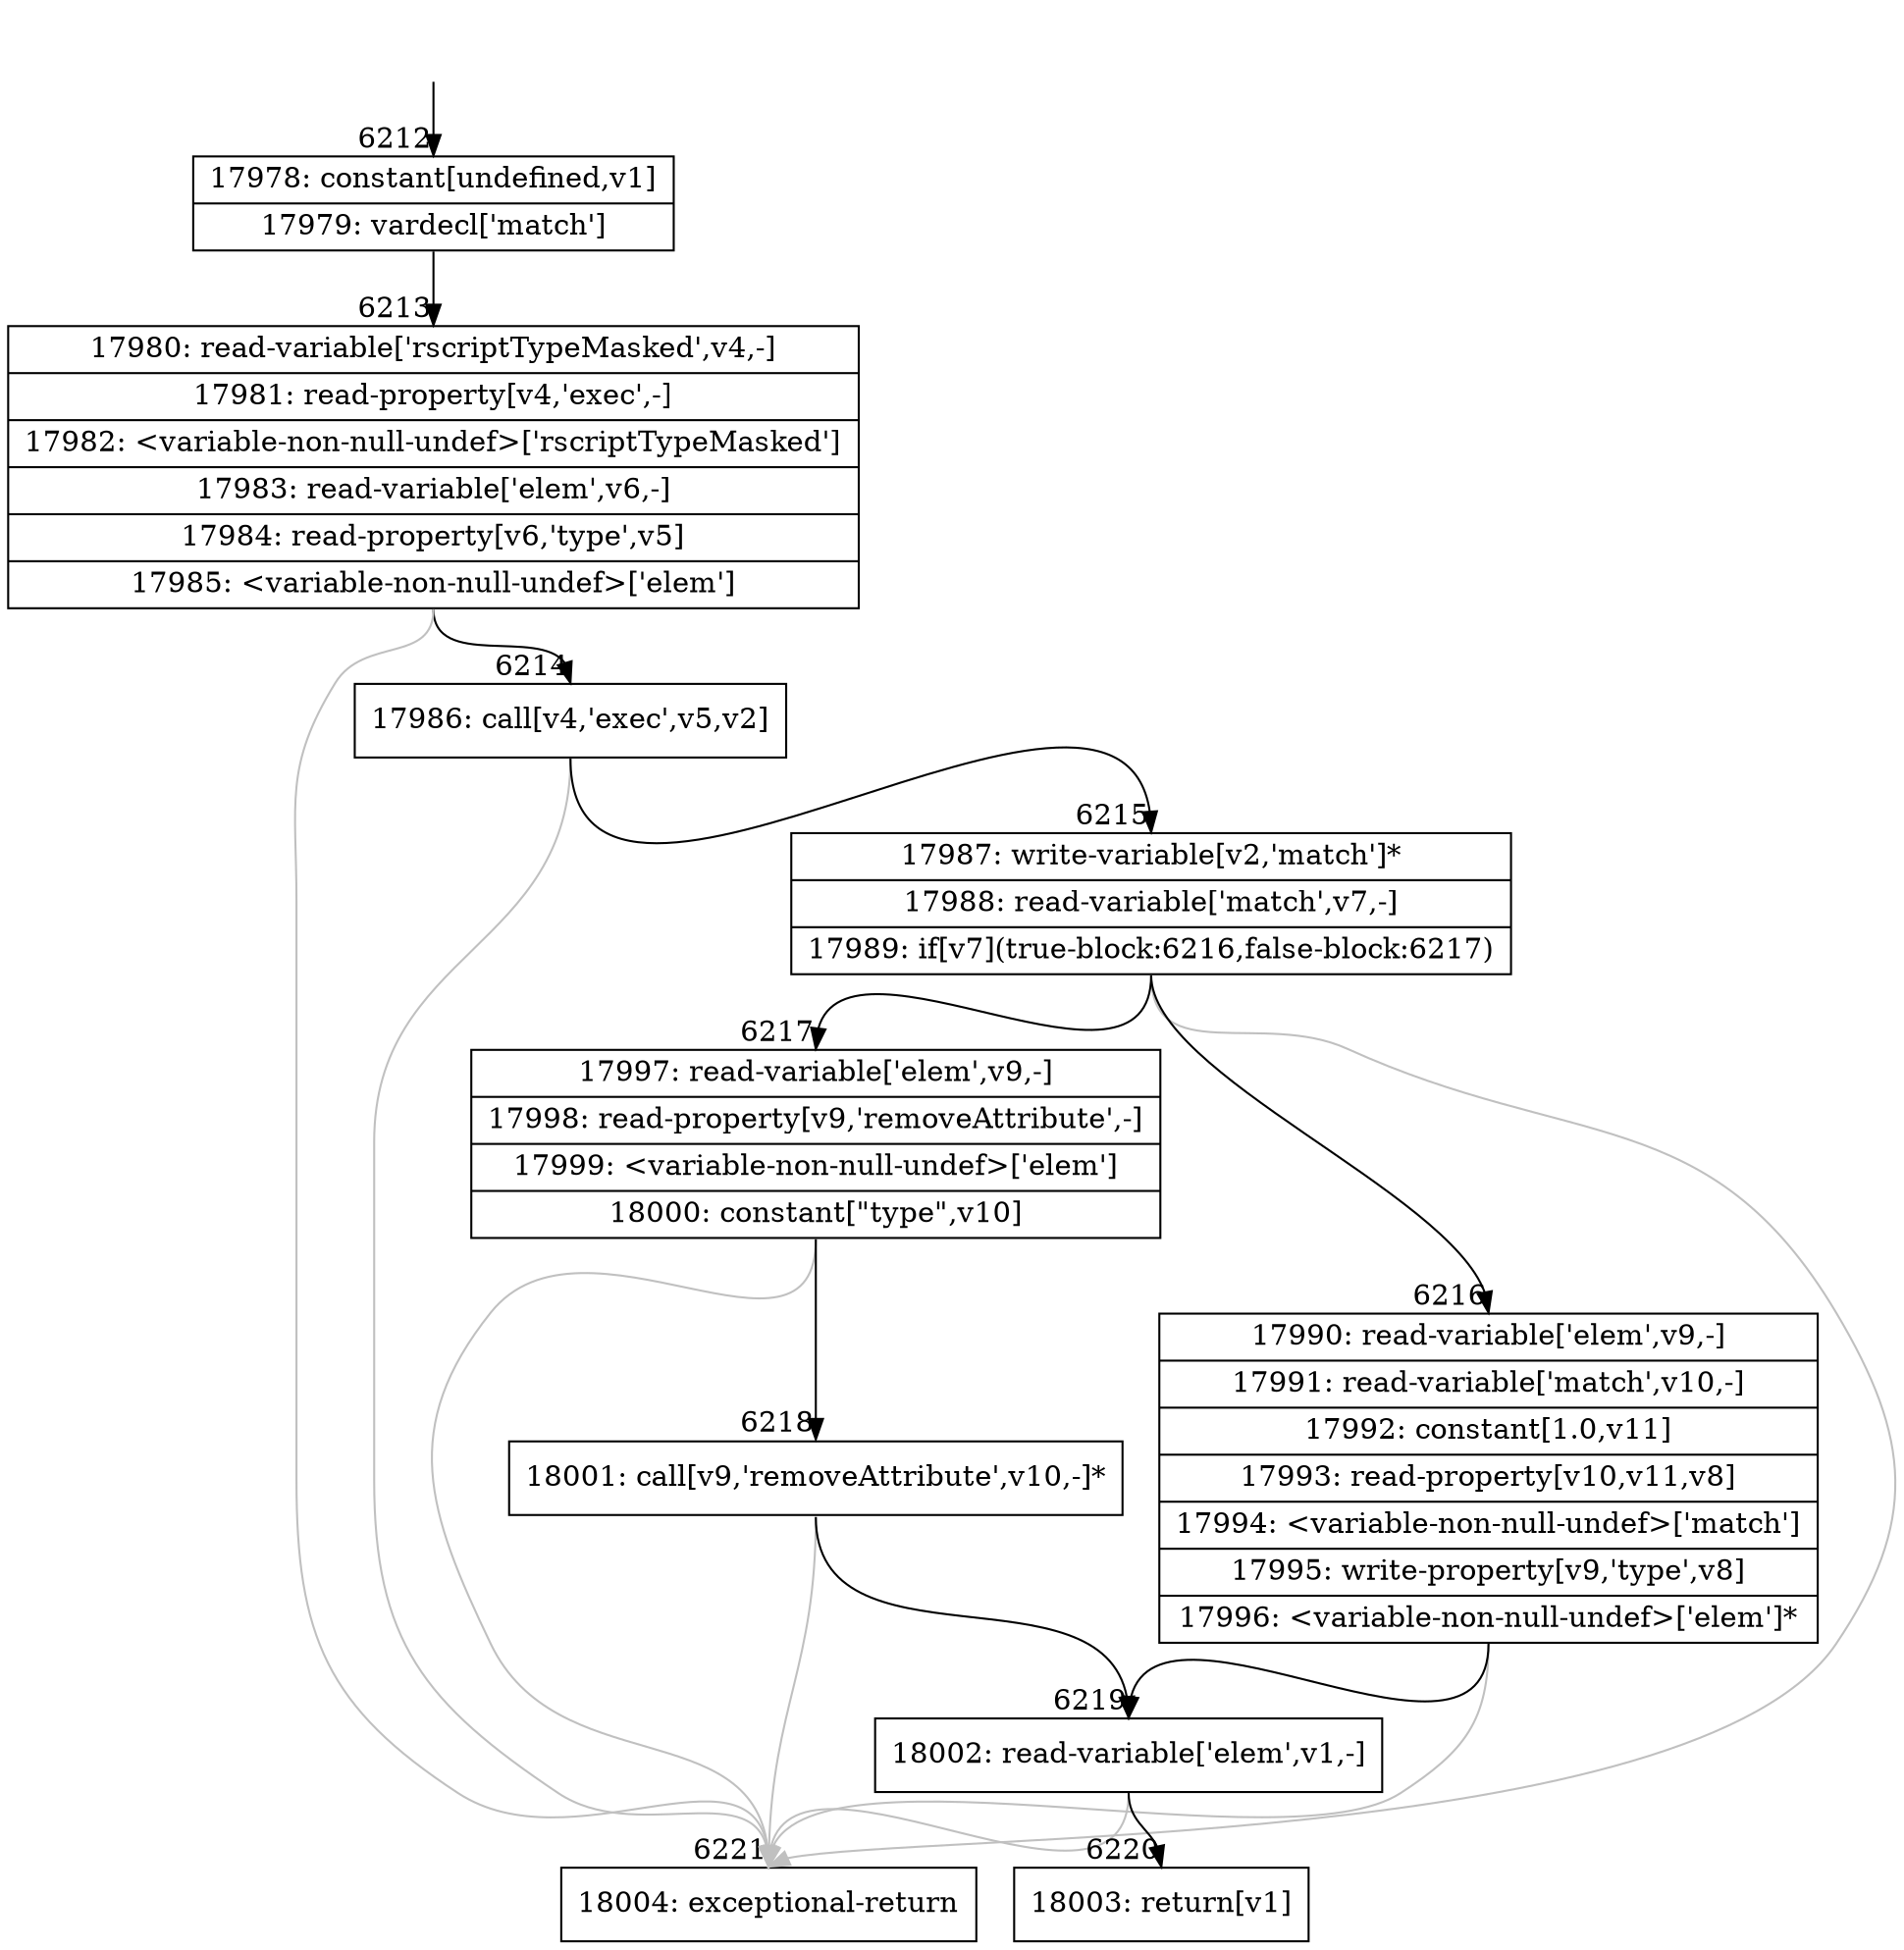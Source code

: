digraph {
rankdir="TD"
BB_entry407[shape=none,label=""];
BB_entry407 -> BB6212 [tailport=s, headport=n, headlabel="    6212"]
BB6212 [shape=record label="{17978: constant[undefined,v1]|17979: vardecl['match']}" ] 
BB6212 -> BB6213 [tailport=s, headport=n, headlabel="      6213"]
BB6213 [shape=record label="{17980: read-variable['rscriptTypeMasked',v4,-]|17981: read-property[v4,'exec',-]|17982: \<variable-non-null-undef\>['rscriptTypeMasked']|17983: read-variable['elem',v6,-]|17984: read-property[v6,'type',v5]|17985: \<variable-non-null-undef\>['elem']}" ] 
BB6213 -> BB6214 [tailport=s, headport=n, headlabel="      6214"]
BB6213 -> BB6221 [tailport=s, headport=n, color=gray, headlabel="      6221"]
BB6214 [shape=record label="{17986: call[v4,'exec',v5,v2]}" ] 
BB6214 -> BB6215 [tailport=s, headport=n, headlabel="      6215"]
BB6214 -> BB6221 [tailport=s, headport=n, color=gray]
BB6215 [shape=record label="{17987: write-variable[v2,'match']*|17988: read-variable['match',v7,-]|17989: if[v7](true-block:6216,false-block:6217)}" ] 
BB6215 -> BB6216 [tailport=s, headport=n, headlabel="      6216"]
BB6215 -> BB6217 [tailport=s, headport=n, headlabel="      6217"]
BB6215 -> BB6221 [tailport=s, headport=n, color=gray]
BB6216 [shape=record label="{17990: read-variable['elem',v9,-]|17991: read-variable['match',v10,-]|17992: constant[1.0,v11]|17993: read-property[v10,v11,v8]|17994: \<variable-non-null-undef\>['match']|17995: write-property[v9,'type',v8]|17996: \<variable-non-null-undef\>['elem']*}" ] 
BB6216 -> BB6219 [tailport=s, headport=n, headlabel="      6219"]
BB6216 -> BB6221 [tailport=s, headport=n, color=gray]
BB6217 [shape=record label="{17997: read-variable['elem',v9,-]|17998: read-property[v9,'removeAttribute',-]|17999: \<variable-non-null-undef\>['elem']|18000: constant[\"type\",v10]}" ] 
BB6217 -> BB6218 [tailport=s, headport=n, headlabel="      6218"]
BB6217 -> BB6221 [tailport=s, headport=n, color=gray]
BB6218 [shape=record label="{18001: call[v9,'removeAttribute',v10,-]*}" ] 
BB6218 -> BB6219 [tailport=s, headport=n]
BB6218 -> BB6221 [tailport=s, headport=n, color=gray]
BB6219 [shape=record label="{18002: read-variable['elem',v1,-]}" ] 
BB6219 -> BB6220 [tailport=s, headport=n, headlabel="      6220"]
BB6219 -> BB6221 [tailport=s, headport=n, color=gray]
BB6220 [shape=record label="{18003: return[v1]}" ] 
BB6221 [shape=record label="{18004: exceptional-return}" ] 
}
